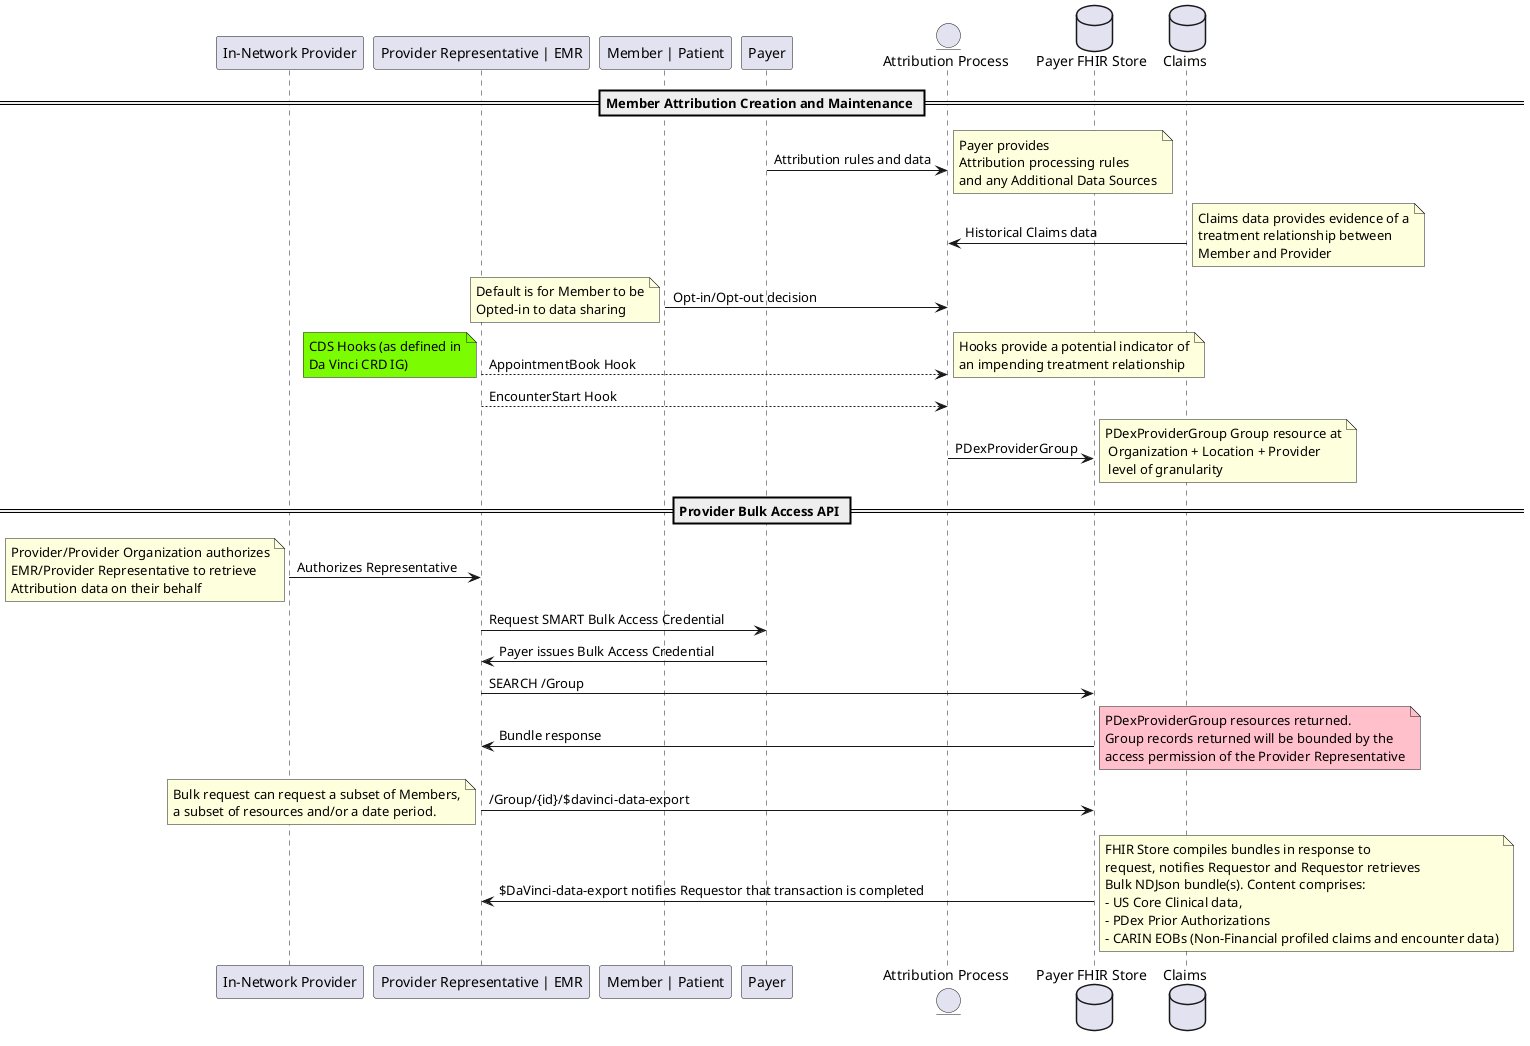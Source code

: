 @startuml
skinparam svgDimensionStyle false
participant "In-Network Provider" as Provider
participant "Provider Representative | EMR" as EMR
Participant "Member | Patient" as Member
participant "Payer" as Payer
entity "Attribution Process" as Attribution
database "Payer FHIR Store" as FHIRServer
database "Claims" as Claims
== Member Attribution Creation and Maintenance ==
Payer -> Attribution : Attribution rules and data
note right
  Payer provides
  Attribution processing rules
  and any Additional Data Sources
endnote
Claims -> Attribution : Historical Claims data
note right
  Claims data provides evidence of a
  treatment relationship between
  Member and Provider
endnote
Member -> Attribution : Opt-in/Opt-out decision
note left
  Default is for Member to be
  Opted-in to data sharing
endnote
EMR --> Attribution: AppointmentBook Hook
note left #LawnGreen
  CDS Hooks (as defined in
  Da Vinci CRD IG)
endnote
note right
  Hooks provide a potential indicator of
  an impending treatment relationship
endnote
EMR --> Attribution: EncounterStart Hook
Attribution -> FHIRServer: PDexProviderGroup
note right
	PDexProviderGroup Group resource at
  Organization + Location + Provider
  level of granularity
endnote

== Provider Bulk Access API ==
Provider -> EMR: Authorizes Representative
note left
  Provider/Provider Organization authorizes
  EMR/Provider Representative to retrieve
  Attribution data on their behalf
endnote
EMR -> Payer: Request SMART Bulk Access Credential
Payer -> EMR: Payer issues Bulk Access Credential
EMR -> FHIRServer: SEARCH /Group
FHIRServer -> EMR: Bundle response
note right #Pink
  PDexProviderGroup resources returned.
  Group records returned will be bounded by the
  access permission of the Provider Representative
endnote
EMR -> FHIRServer: /Group/{id}/$davinci-data-export
note left
  Bulk request can request a subset of Members,
  a subset of resources and/or a date period.
endnote
FHIRServer -> EMR: $DaVinci-data-export notifies Requestor that transaction is completed
note right
FHIR Store compiles bundles in response to
request, notifies Requestor and Requestor retrieves
Bulk NDJson bundle(s). Content comprises:
- US Core Clinical data,
- PDex Prior Authorizations
- CARIN EOBs (Non-Financial profiled claims and encounter data)
endnote
@enduml
